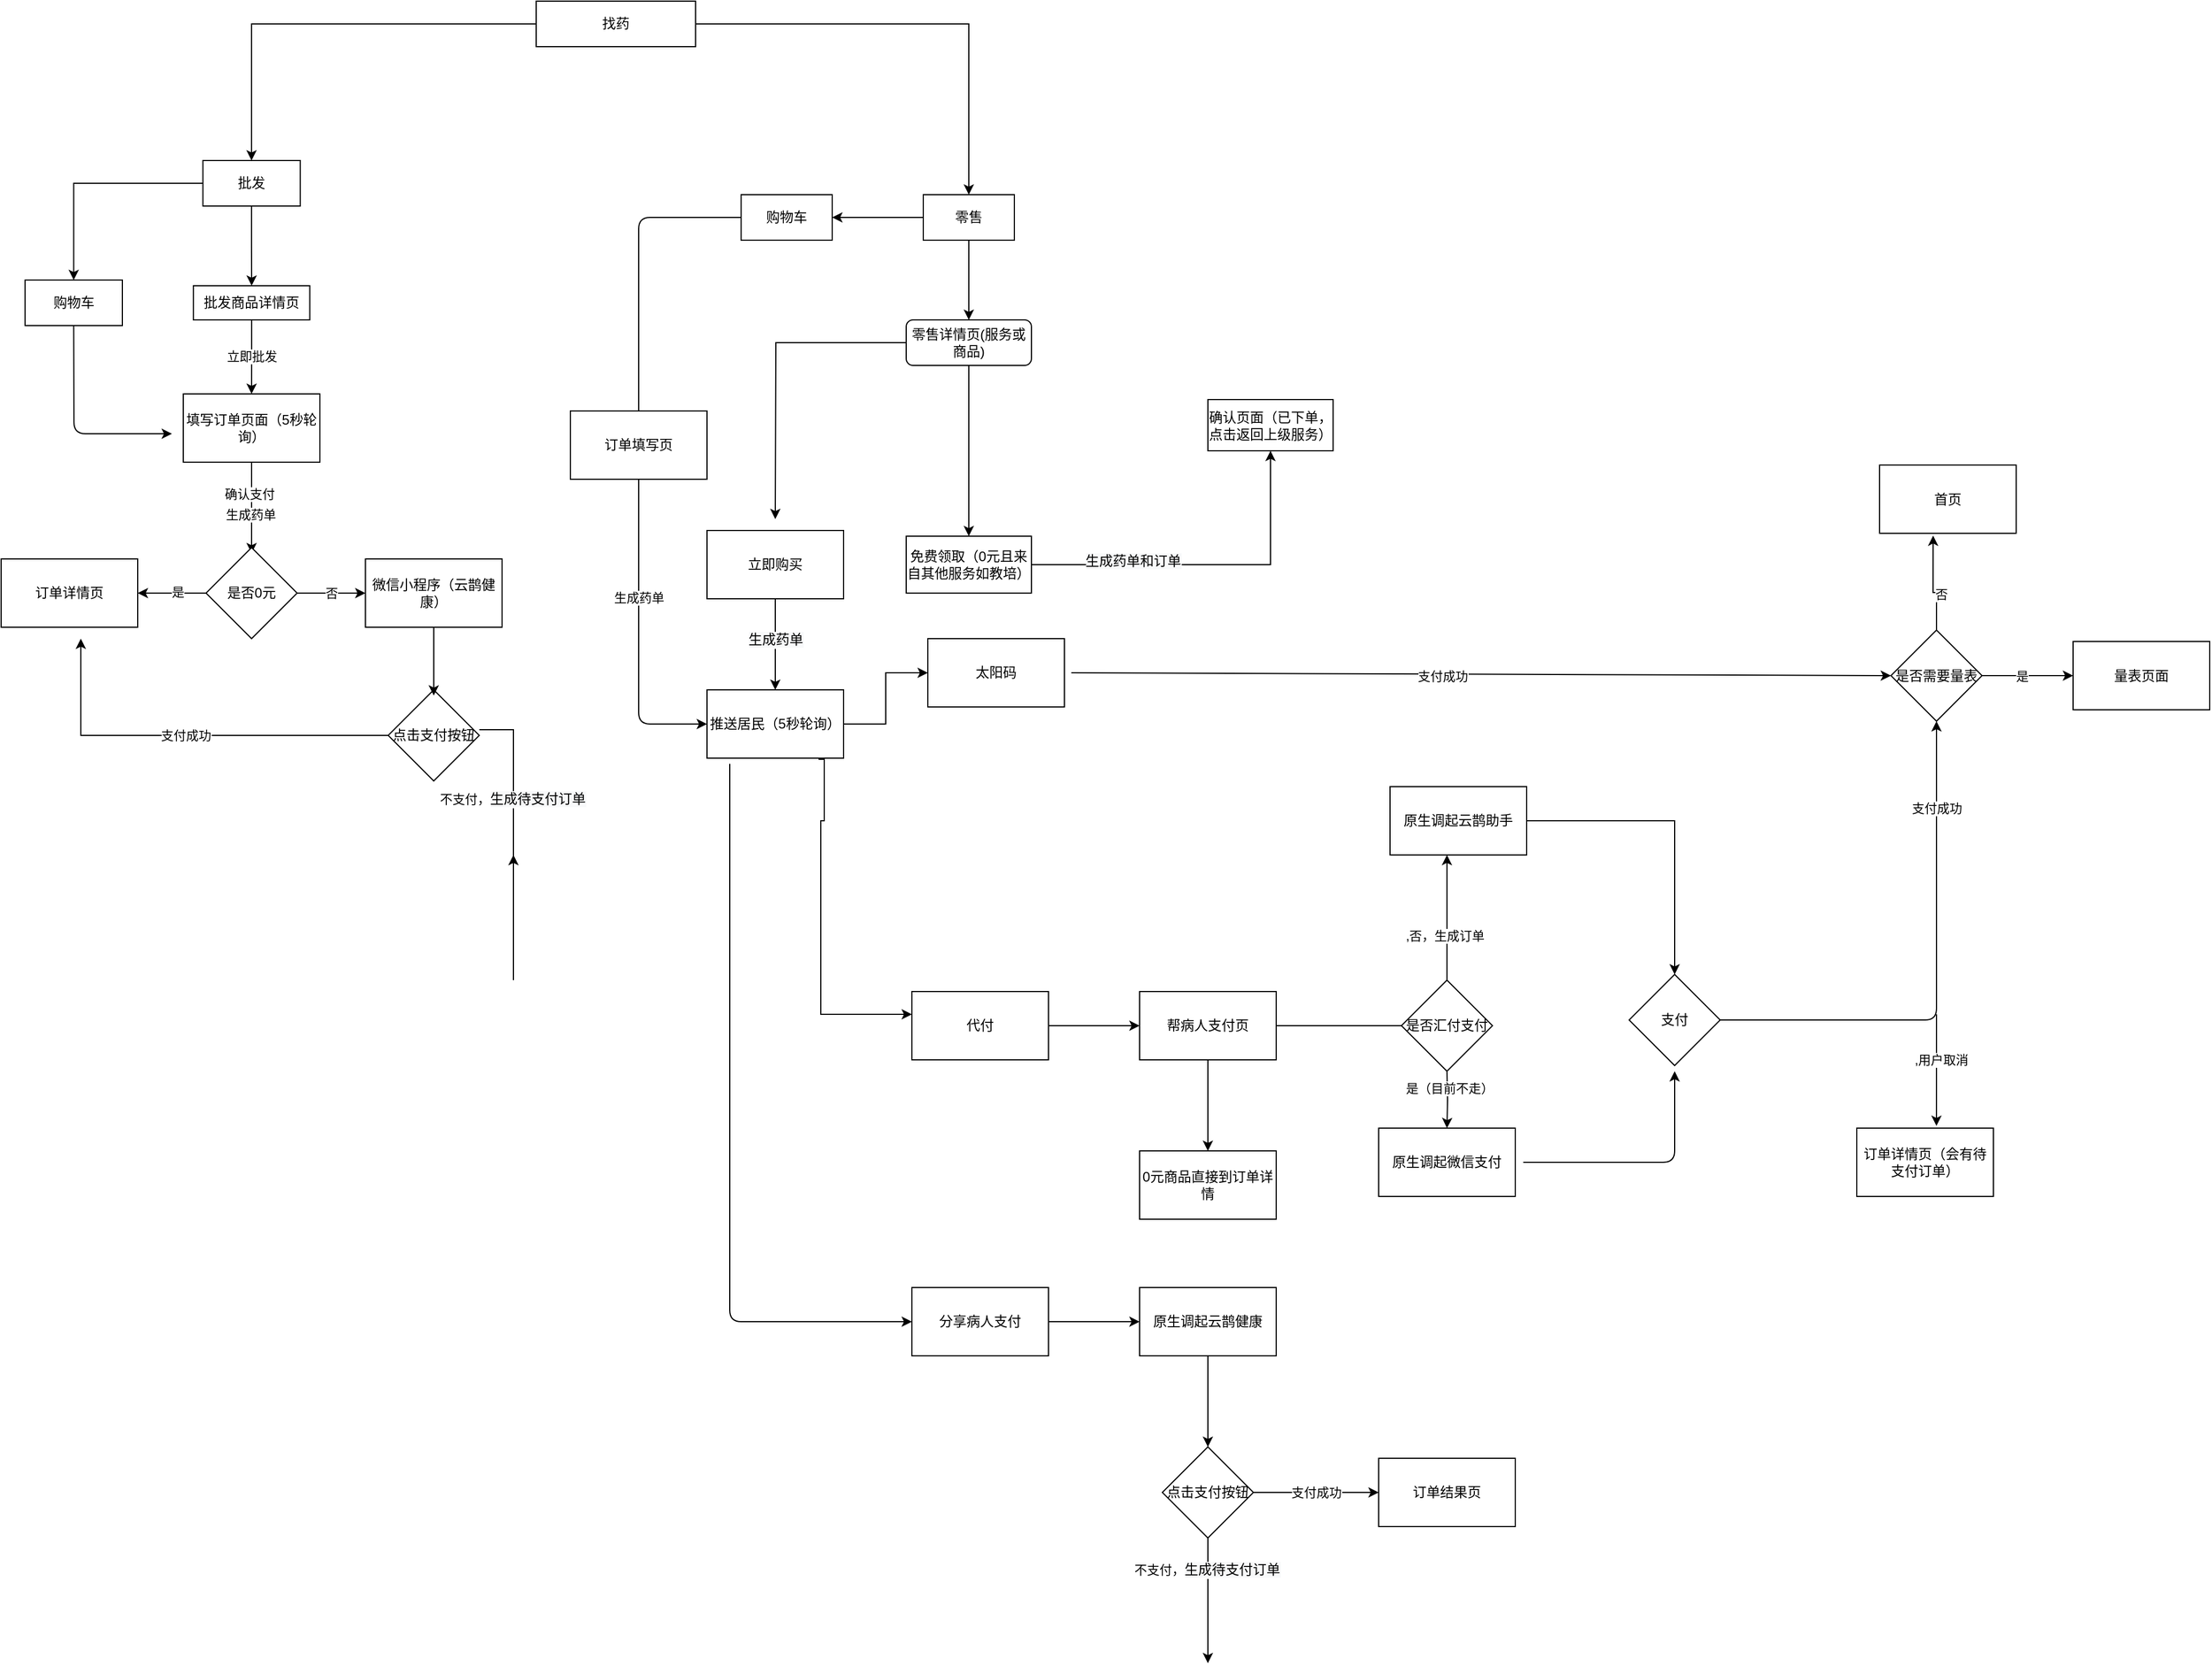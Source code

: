 <mxfile version="15.0.5" type="github"><diagram id="X94Kt9XdDjPfEdP-Igwc" name="Page-1"><mxGraphModel dx="2013" dy="707" grid="1" gridSize="10" guides="1" tooltips="1" connect="1" arrows="1" fold="1" page="1" pageScale="1" pageWidth="827" pageHeight="1169" math="0" shadow="0"><root><mxCell id="0"/><mxCell id="1" parent="0"/><mxCell id="DichWm6GBfFnsPRWDAta-4" value="" style="edgeStyle=orthogonalEdgeStyle;rounded=0;orthogonalLoop=1;jettySize=auto;html=1;" parent="1" source="DichWm6GBfFnsPRWDAta-2" target="DichWm6GBfFnsPRWDAta-3" edge="1"><mxGeometry relative="1" as="geometry"/></mxCell><mxCell id="DichWm6GBfFnsPRWDAta-6" value="" style="edgeStyle=orthogonalEdgeStyle;rounded=0;orthogonalLoop=1;jettySize=auto;html=1;" parent="1" source="DichWm6GBfFnsPRWDAta-2" target="DichWm6GBfFnsPRWDAta-5" edge="1"><mxGeometry relative="1" as="geometry"/></mxCell><mxCell id="DichWm6GBfFnsPRWDAta-2" value="找药" style="whiteSpace=wrap;html=1;" parent="1" vertex="1"><mxGeometry x="-50" y="180" width="140" height="40" as="geometry"/></mxCell><mxCell id="DichWm6GBfFnsPRWDAta-86" value="" style="edgeStyle=orthogonalEdgeStyle;rounded=0;orthogonalLoop=1;jettySize=auto;html=1;" parent="1" source="DichWm6GBfFnsPRWDAta-3" target="DichWm6GBfFnsPRWDAta-85" edge="1"><mxGeometry relative="1" as="geometry"/></mxCell><mxCell id="DichWm6GBfFnsPRWDAta-105" value="" style="edgeStyle=orthogonalEdgeStyle;rounded=0;orthogonalLoop=1;jettySize=auto;html=1;" parent="1" source="DichWm6GBfFnsPRWDAta-3" target="DichWm6GBfFnsPRWDAta-104" edge="1"><mxGeometry relative="1" as="geometry"/></mxCell><mxCell id="DichWm6GBfFnsPRWDAta-3" value="批发" style="whiteSpace=wrap;html=1;" parent="1" vertex="1"><mxGeometry x="-342.76" y="320" width="85.5" height="40" as="geometry"/></mxCell><mxCell id="DichWm6GBfFnsPRWDAta-8" value="" style="edgeStyle=orthogonalEdgeStyle;rounded=0;orthogonalLoop=1;jettySize=auto;html=1;" parent="1" source="DichWm6GBfFnsPRWDAta-5" target="DichWm6GBfFnsPRWDAta-22" edge="1"><mxGeometry relative="1" as="geometry"><mxPoint x="180" y="460" as="targetPoint"/></mxGeometry></mxCell><mxCell id="DichWm6GBfFnsPRWDAta-103" value="" style="edgeStyle=orthogonalEdgeStyle;rounded=0;orthogonalLoop=1;jettySize=auto;html=1;" parent="1" source="DichWm6GBfFnsPRWDAta-5" target="DichWm6GBfFnsPRWDAta-102" edge="1"><mxGeometry relative="1" as="geometry"/></mxCell><mxCell id="DichWm6GBfFnsPRWDAta-5" value="零售" style="whiteSpace=wrap;html=1;" parent="1" vertex="1"><mxGeometry x="290" y="350" width="80" height="40" as="geometry"/></mxCell><mxCell id="DichWm6GBfFnsPRWDAta-19" value="" style="edgeStyle=orthogonalEdgeStyle;rounded=0;orthogonalLoop=1;jettySize=auto;html=1;" parent="1" source="DichWm6GBfFnsPRWDAta-20" target="DichWm6GBfFnsPRWDAta-21" edge="1"><mxGeometry relative="1" as="geometry"/></mxCell><mxCell id="DichWm6GBfFnsPRWDAta-89" value="&lt;span style=&quot;font-size: 12px ; background-color: rgb(248 , 249 , 250)&quot;&gt;生成药单和订单&lt;/span&gt;" style="edgeLabel;html=1;align=center;verticalAlign=middle;resizable=0;points=[];" parent="DichWm6GBfFnsPRWDAta-19" vertex="1" connectable="0"><mxGeometry x="-0.426" y="3" relative="1" as="geometry"><mxPoint as="offset"/></mxGeometry></mxCell><mxCell id="DichWm6GBfFnsPRWDAta-20" value="免费领取（0元且来自其他服务如教培）" style="whiteSpace=wrap;html=1;" parent="1" vertex="1"><mxGeometry x="275" y="650" width="110" height="50" as="geometry"/></mxCell><mxCell id="DichWm6GBfFnsPRWDAta-21" value="确认页面（已下单，点击返回上级服务）" style="whiteSpace=wrap;html=1;" parent="1" vertex="1"><mxGeometry x="540" y="530" width="110" height="45" as="geometry"/></mxCell><mxCell id="DichWm6GBfFnsPRWDAta-23" value="" style="edgeStyle=orthogonalEdgeStyle;rounded=0;orthogonalLoop=1;jettySize=auto;html=1;" parent="1" source="DichWm6GBfFnsPRWDAta-22" target="DichWm6GBfFnsPRWDAta-20" edge="1"><mxGeometry relative="1" as="geometry"/></mxCell><mxCell id="DichWm6GBfFnsPRWDAta-27" value="" style="edgeStyle=orthogonalEdgeStyle;rounded=0;orthogonalLoop=1;jettySize=auto;html=1;" parent="1" source="DichWm6GBfFnsPRWDAta-22" edge="1"><mxGeometry relative="1" as="geometry"><mxPoint x="160" y="635" as="targetPoint"/></mxGeometry></mxCell><mxCell id="DichWm6GBfFnsPRWDAta-22" value="零售详情页(服务或商品)" style="rounded=1;whiteSpace=wrap;html=1;" parent="1" vertex="1"><mxGeometry x="275" y="460" width="110" height="40" as="geometry"/></mxCell><mxCell id="DichWm6GBfFnsPRWDAta-33" value="" style="edgeStyle=orthogonalEdgeStyle;rounded=0;orthogonalLoop=1;jettySize=auto;html=1;" parent="1" source="DichWm6GBfFnsPRWDAta-29" target="DichWm6GBfFnsPRWDAta-32" edge="1"><mxGeometry relative="1" as="geometry"/></mxCell><mxCell id="DichWm6GBfFnsPRWDAta-90" value="&lt;span style=&quot;font-size: 12px ; background-color: rgb(248 , 249 , 250)&quot;&gt;生成药单&lt;/span&gt;" style="edgeLabel;html=1;align=center;verticalAlign=middle;resizable=0;points=[];" parent="DichWm6GBfFnsPRWDAta-33" vertex="1" connectable="0"><mxGeometry x="-0.1" relative="1" as="geometry"><mxPoint as="offset"/></mxGeometry></mxCell><mxCell id="DichWm6GBfFnsPRWDAta-29" value="立即购买" style="whiteSpace=wrap;html=1;" parent="1" vertex="1"><mxGeometry x="100" y="645" width="120" height="60" as="geometry"/></mxCell><mxCell id="DichWm6GBfFnsPRWDAta-35" value="" style="edgeStyle=orthogonalEdgeStyle;rounded=0;orthogonalLoop=1;jettySize=auto;html=1;" parent="1" source="DichWm6GBfFnsPRWDAta-32" target="DichWm6GBfFnsPRWDAta-34" edge="1"><mxGeometry relative="1" as="geometry"/></mxCell><mxCell id="DichWm6GBfFnsPRWDAta-39" value="" style="edgeStyle=orthogonalEdgeStyle;rounded=0;orthogonalLoop=1;jettySize=auto;html=1;exitX=0.817;exitY=1.017;exitDx=0;exitDy=0;exitPerimeter=0;" parent="1" source="DichWm6GBfFnsPRWDAta-32" target="DichWm6GBfFnsPRWDAta-38" edge="1"><mxGeometry relative="1" as="geometry"><mxPoint x="190" y="850" as="sourcePoint"/><Array as="points"><mxPoint x="203" y="846"/><mxPoint x="203" y="900"/><mxPoint x="200" y="900"/><mxPoint x="200" y="1070"/></Array></mxGeometry></mxCell><mxCell id="DichWm6GBfFnsPRWDAta-32" value="推送居民（5秒轮询）" style="whiteSpace=wrap;html=1;" parent="1" vertex="1"><mxGeometry x="100" y="785" width="120" height="60" as="geometry"/></mxCell><mxCell id="DichWm6GBfFnsPRWDAta-34" value="太阳码" style="whiteSpace=wrap;html=1;" parent="1" vertex="1"><mxGeometry x="294" y="740" width="120" height="60" as="geometry"/></mxCell><mxCell id="DichWm6GBfFnsPRWDAta-116" value="" style="edgeStyle=orthogonalEdgeStyle;rounded=0;orthogonalLoop=1;jettySize=auto;html=1;" parent="1" source="DichWm6GBfFnsPRWDAta-36" target="DichWm6GBfFnsPRWDAta-115" edge="1"><mxGeometry relative="1" as="geometry"/></mxCell><mxCell id="DichWm6GBfFnsPRWDAta-36" value="分享病人支付" style="whiteSpace=wrap;html=1;" parent="1" vertex="1"><mxGeometry x="280" y="1310" width="120" height="60" as="geometry"/></mxCell><mxCell id="DichWm6GBfFnsPRWDAta-41" value="" style="edgeStyle=orthogonalEdgeStyle;rounded=0;orthogonalLoop=1;jettySize=auto;html=1;" parent="1" source="DichWm6GBfFnsPRWDAta-38" target="DichWm6GBfFnsPRWDAta-40" edge="1"><mxGeometry relative="1" as="geometry"/></mxCell><mxCell id="DichWm6GBfFnsPRWDAta-38" value="代付" style="whiteSpace=wrap;html=1;" parent="1" vertex="1"><mxGeometry x="280" y="1050" width="120" height="60" as="geometry"/></mxCell><mxCell id="DichWm6GBfFnsPRWDAta-43" value="" style="edgeStyle=orthogonalEdgeStyle;rounded=0;orthogonalLoop=1;jettySize=auto;html=1;startArrow=none;" parent="1" source="DichWm6GBfFnsPRWDAta-47" target="DichWm6GBfFnsPRWDAta-42" edge="1"><mxGeometry relative="1" as="geometry"><Array as="points"><mxPoint x="745" y="1080"/><mxPoint x="745" y="1090"/></Array></mxGeometry></mxCell><mxCell id="DichWm6GBfFnsPRWDAta-53" value=",否，生成订单" style="edgeLabel;html=1;align=center;verticalAlign=middle;resizable=0;points=[];" parent="DichWm6GBfFnsPRWDAta-43" vertex="1" connectable="0"><mxGeometry x="-0.28" y="3" relative="1" as="geometry"><mxPoint x="1" as="offset"/></mxGeometry></mxCell><mxCell id="DichWm6GBfFnsPRWDAta-45" value="" style="edgeStyle=orthogonalEdgeStyle;rounded=0;orthogonalLoop=1;jettySize=auto;html=1;" parent="1" source="DichWm6GBfFnsPRWDAta-40" target="DichWm6GBfFnsPRWDAta-44" edge="1"><mxGeometry relative="1" as="geometry"/></mxCell><mxCell id="DichWm6GBfFnsPRWDAta-40" value="帮病人支付页" style="whiteSpace=wrap;html=1;" parent="1" vertex="1"><mxGeometry x="480" y="1050" width="120" height="60" as="geometry"/></mxCell><mxCell id="DichWm6GBfFnsPRWDAta-79" value="" style="edgeStyle=orthogonalEdgeStyle;rounded=0;orthogonalLoop=1;jettySize=auto;html=1;" parent="1" source="DichWm6GBfFnsPRWDAta-42" target="DichWm6GBfFnsPRWDAta-78" edge="1"><mxGeometry relative="1" as="geometry"/></mxCell><mxCell id="DichWm6GBfFnsPRWDAta-42" value="原生调起云鹊助手" style="whiteSpace=wrap;html=1;" parent="1" vertex="1"><mxGeometry x="700" y="870" width="120" height="60" as="geometry"/></mxCell><mxCell id="DichWm6GBfFnsPRWDAta-44" value="0元商品直接到订单详情" style="whiteSpace=wrap;html=1;" parent="1" vertex="1"><mxGeometry x="480" y="1190" width="120" height="60" as="geometry"/></mxCell><mxCell id="DichWm6GBfFnsPRWDAta-68" value="" style="edgeStyle=orthogonalEdgeStyle;rounded=0;orthogonalLoop=1;jettySize=auto;html=1;" parent="1" target="DichWm6GBfFnsPRWDAta-67" edge="1"><mxGeometry relative="1" as="geometry"><mxPoint x="750" y="1120" as="sourcePoint"/></mxGeometry></mxCell><mxCell id="DichWm6GBfFnsPRWDAta-69" value="是（目前不走）" style="edgeLabel;html=1;align=center;verticalAlign=middle;resizable=0;points=[];" parent="DichWm6GBfFnsPRWDAta-68" vertex="1" connectable="0"><mxGeometry x="-0.4" relative="1" as="geometry"><mxPoint x="1" as="offset"/></mxGeometry></mxCell><mxCell id="DichWm6GBfFnsPRWDAta-47" value="是否汇付支付" style="rhombus;whiteSpace=wrap;html=1;" parent="1" vertex="1"><mxGeometry x="710" y="1040" width="80" height="80" as="geometry"/></mxCell><mxCell id="DichWm6GBfFnsPRWDAta-49" value="" style="edgeStyle=orthogonalEdgeStyle;rounded=0;orthogonalLoop=1;jettySize=auto;html=1;endArrow=none;" parent="1" source="DichWm6GBfFnsPRWDAta-40" edge="1"><mxGeometry relative="1" as="geometry"><mxPoint x="600" y="1080" as="sourcePoint"/><mxPoint x="710" y="1080" as="targetPoint"/><Array as="points"/></mxGeometry></mxCell><mxCell id="DichWm6GBfFnsPRWDAta-54" value="订单详情页（会有待支付订单）" style="whiteSpace=wrap;html=1;" parent="1" vertex="1"><mxGeometry x="1110" y="1170" width="120" height="60" as="geometry"/></mxCell><mxCell id="DichWm6GBfFnsPRWDAta-62" value="" style="edgeStyle=orthogonalEdgeStyle;rounded=0;orthogonalLoop=1;jettySize=auto;html=1;" parent="1" source="DichWm6GBfFnsPRWDAta-60" target="DichWm6GBfFnsPRWDAta-61" edge="1"><mxGeometry relative="1" as="geometry"/></mxCell><mxCell id="DichWm6GBfFnsPRWDAta-63" value="是" style="edgeLabel;html=1;align=center;verticalAlign=middle;resizable=0;points=[];" parent="DichWm6GBfFnsPRWDAta-62" vertex="1" connectable="0"><mxGeometry x="-0.133" relative="1" as="geometry"><mxPoint as="offset"/></mxGeometry></mxCell><mxCell id="DichWm6GBfFnsPRWDAta-65" value="" style="edgeStyle=orthogonalEdgeStyle;rounded=0;orthogonalLoop=1;jettySize=auto;html=1;entryX=0.392;entryY=1.033;entryDx=0;entryDy=0;entryPerimeter=0;" parent="1" source="DichWm6GBfFnsPRWDAta-60" target="DichWm6GBfFnsPRWDAta-64" edge="1"><mxGeometry relative="1" as="geometry"><mxPoint x="1180" y="887.5" as="targetPoint"/><Array as="points"><mxPoint x="1180" y="699.5"/></Array></mxGeometry></mxCell><mxCell id="DichWm6GBfFnsPRWDAta-66" value="否" style="edgeLabel;html=1;align=center;verticalAlign=middle;resizable=0;points=[];" parent="DichWm6GBfFnsPRWDAta-65" vertex="1" connectable="0"><mxGeometry x="-0.267" y="-4" relative="1" as="geometry"><mxPoint as="offset"/></mxGeometry></mxCell><mxCell id="DichWm6GBfFnsPRWDAta-60" value="是否需要量表" style="rhombus;whiteSpace=wrap;html=1;" parent="1" vertex="1"><mxGeometry x="1140" y="732.5" width="80" height="80" as="geometry"/></mxCell><mxCell id="DichWm6GBfFnsPRWDAta-61" value="量表页面" style="whiteSpace=wrap;html=1;" parent="1" vertex="1"><mxGeometry x="1300" y="742.5" width="120" height="60" as="geometry"/></mxCell><mxCell id="DichWm6GBfFnsPRWDAta-64" value="首页" style="whiteSpace=wrap;html=1;" parent="1" vertex="1"><mxGeometry x="1130" y="587.5" width="120" height="60" as="geometry"/></mxCell><mxCell id="DichWm6GBfFnsPRWDAta-67" value="原生调起微信支付" style="whiteSpace=wrap;html=1;" parent="1" vertex="1"><mxGeometry x="690" y="1170" width="120" height="60" as="geometry"/></mxCell><mxCell id="DichWm6GBfFnsPRWDAta-78" value="支付" style="rhombus;whiteSpace=wrap;html=1;" parent="1" vertex="1"><mxGeometry x="910" y="1035" width="80" height="80" as="geometry"/></mxCell><mxCell id="DichWm6GBfFnsPRWDAta-80" value="" style="endArrow=classic;html=1;" parent="1" edge="1"><mxGeometry width="50" height="50" relative="1" as="geometry"><mxPoint x="817" y="1200" as="sourcePoint"/><mxPoint x="950" y="1120" as="targetPoint"/><Array as="points"><mxPoint x="950" y="1200"/></Array></mxGeometry></mxCell><mxCell id="DichWm6GBfFnsPRWDAta-81" value="" style="endArrow=classic;html=1;exitX=1;exitY=0.5;exitDx=0;exitDy=0;entryX=0.5;entryY=1;entryDx=0;entryDy=0;" parent="1" source="DichWm6GBfFnsPRWDAta-78" target="DichWm6GBfFnsPRWDAta-60" edge="1"><mxGeometry width="50" height="50" relative="1" as="geometry"><mxPoint x="960" y="910" as="sourcePoint"/><mxPoint x="1010" y="860" as="targetPoint"/><Array as="points"><mxPoint x="1180" y="1075"/></Array></mxGeometry></mxCell><mxCell id="DichWm6GBfFnsPRWDAta-82" value="支付成功" style="edgeLabel;html=1;align=center;verticalAlign=middle;resizable=0;points=[];" parent="DichWm6GBfFnsPRWDAta-81" vertex="1" connectable="0"><mxGeometry x="0.664" relative="1" as="geometry"><mxPoint as="offset"/></mxGeometry></mxCell><mxCell id="DichWm6GBfFnsPRWDAta-83" value="" style="endArrow=classic;html=1;entryX=0.583;entryY=-0.033;entryDx=0;entryDy=0;entryPerimeter=0;" parent="1" target="DichWm6GBfFnsPRWDAta-54" edge="1"><mxGeometry width="50" height="50" relative="1" as="geometry"><mxPoint x="1180" y="1070" as="sourcePoint"/><mxPoint x="1000" y="990" as="targetPoint"/><Array as="points"><mxPoint x="1180" y="1080"/></Array></mxGeometry></mxCell><mxCell id="DichWm6GBfFnsPRWDAta-84" value=",用户取消" style="edgeLabel;html=1;align=center;verticalAlign=middle;resizable=0;points=[];" parent="DichWm6GBfFnsPRWDAta-83" vertex="1" connectable="0"><mxGeometry x="-0.184" y="3" relative="1" as="geometry"><mxPoint x="1" as="offset"/></mxGeometry></mxCell><mxCell id="DichWm6GBfFnsPRWDAta-88" value="立即批发" style="edgeStyle=orthogonalEdgeStyle;rounded=0;orthogonalLoop=1;jettySize=auto;html=1;" parent="1" source="DichWm6GBfFnsPRWDAta-85" target="DichWm6GBfFnsPRWDAta-87" edge="1"><mxGeometry relative="1" as="geometry"/></mxCell><mxCell id="DichWm6GBfFnsPRWDAta-85" value="批发商品详情页" style="whiteSpace=wrap;html=1;" parent="1" vertex="1"><mxGeometry x="-351.13" y="430" width="102.25" height="30" as="geometry"/></mxCell><mxCell id="DichWm6GBfFnsPRWDAta-92" value="" style="edgeStyle=orthogonalEdgeStyle;rounded=0;orthogonalLoop=1;jettySize=auto;html=1;" parent="1" source="DichWm6GBfFnsPRWDAta-87" edge="1"><mxGeometry relative="1" as="geometry"><mxPoint x="-300.005" y="665" as="targetPoint"/></mxGeometry></mxCell><mxCell id="DichWm6GBfFnsPRWDAta-93" value="确认支付" style="edgeLabel;html=1;align=center;verticalAlign=middle;resizable=0;points=[];" parent="DichWm6GBfFnsPRWDAta-92" vertex="1" connectable="0"><mxGeometry x="-0.3" y="-2" relative="1" as="geometry"><mxPoint as="offset"/></mxGeometry></mxCell><mxCell id="DichWm6GBfFnsPRWDAta-94" value="生成药单" style="edgeLabel;html=1;align=center;verticalAlign=middle;resizable=0;points=[];" parent="DichWm6GBfFnsPRWDAta-92" vertex="1" connectable="0"><mxGeometry x="0.15" y="-2" relative="1" as="geometry"><mxPoint as="offset"/></mxGeometry></mxCell><mxCell id="DichWm6GBfFnsPRWDAta-87" value="填写订单页面（5秒轮询）" style="whiteSpace=wrap;html=1;" parent="1" vertex="1"><mxGeometry x="-360.005" y="525" width="120" height="60" as="geometry"/></mxCell><mxCell id="DichWm6GBfFnsPRWDAta-97" value="" style="edgeStyle=orthogonalEdgeStyle;rounded=0;orthogonalLoop=1;jettySize=auto;html=1;" parent="1" source="DichWm6GBfFnsPRWDAta-95" target="DichWm6GBfFnsPRWDAta-96" edge="1"><mxGeometry relative="1" as="geometry"/></mxCell><mxCell id="DichWm6GBfFnsPRWDAta-98" value="是" style="edgeLabel;html=1;align=center;verticalAlign=middle;resizable=0;points=[];" parent="DichWm6GBfFnsPRWDAta-97" vertex="1" connectable="0"><mxGeometry x="-0.167" y="-1" relative="1" as="geometry"><mxPoint as="offset"/></mxGeometry></mxCell><mxCell id="DichWm6GBfFnsPRWDAta-100" value="否" style="edgeStyle=orthogonalEdgeStyle;rounded=0;orthogonalLoop=1;jettySize=auto;html=1;" parent="1" source="DichWm6GBfFnsPRWDAta-95" target="DichWm6GBfFnsPRWDAta-99" edge="1"><mxGeometry relative="1" as="geometry"/></mxCell><mxCell id="DichWm6GBfFnsPRWDAta-95" value="是否0元" style="rhombus;whiteSpace=wrap;html=1;" parent="1" vertex="1"><mxGeometry x="-340.01" y="660" width="80" height="80" as="geometry"/></mxCell><mxCell id="DichWm6GBfFnsPRWDAta-96" value="订单详情页" style="whiteSpace=wrap;html=1;" parent="1" vertex="1"><mxGeometry x="-520.01" y="670" width="120" height="60" as="geometry"/></mxCell><mxCell id="DichWm6GBfFnsPRWDAta-99" value="微信小程序（云鹊健康）" style="whiteSpace=wrap;html=1;" parent="1" vertex="1"><mxGeometry x="-200.01" y="670" width="120" height="60" as="geometry"/></mxCell><mxCell id="DichWm6GBfFnsPRWDAta-102" value="购物车" style="whiteSpace=wrap;html=1;" parent="1" vertex="1"><mxGeometry x="130" y="350" width="80" height="40" as="geometry"/></mxCell><mxCell id="DichWm6GBfFnsPRWDAta-104" value="购物车" style="whiteSpace=wrap;html=1;" parent="1" vertex="1"><mxGeometry x="-499" y="425" width="85.5" height="40" as="geometry"/></mxCell><mxCell id="DichWm6GBfFnsPRWDAta-106" value="" style="endArrow=classic;html=1;exitX=0.5;exitY=1;exitDx=0;exitDy=0;" parent="1" source="DichWm6GBfFnsPRWDAta-104" edge="1"><mxGeometry width="50" height="50" relative="1" as="geometry"><mxPoint x="-100" y="580" as="sourcePoint"/><mxPoint x="-370" y="560" as="targetPoint"/><Array as="points"><mxPoint x="-456" y="560"/></Array></mxGeometry></mxCell><mxCell id="DichWm6GBfFnsPRWDAta-107" value="" style="endArrow=classic;html=1;exitX=0;exitY=0.5;exitDx=0;exitDy=0;entryX=0;entryY=0.5;entryDx=0;entryDy=0;" parent="1" source="DichWm6GBfFnsPRWDAta-102" target="DichWm6GBfFnsPRWDAta-32" edge="1"><mxGeometry width="50" height="50" relative="1" as="geometry"><mxPoint x="-100" y="580" as="sourcePoint"/><mxPoint x="40" y="820" as="targetPoint"/><Array as="points"><mxPoint x="40" y="370"/><mxPoint x="40" y="815"/></Array></mxGeometry></mxCell><mxCell id="DichWm6GBfFnsPRWDAta-111" value="生成药单" style="edgeLabel;html=1;align=center;verticalAlign=middle;resizable=0;points=[];" parent="DichWm6GBfFnsPRWDAta-107" vertex="1" connectable="0"><mxGeometry x="0.425" relative="1" as="geometry"><mxPoint as="offset"/></mxGeometry></mxCell><mxCell id="DichWm6GBfFnsPRWDAta-108" value="订单填写页" style="rounded=0;whiteSpace=wrap;html=1;" parent="1" vertex="1"><mxGeometry x="-20" y="540" width="120" height="60" as="geometry"/></mxCell><mxCell id="DichWm6GBfFnsPRWDAta-113" value="" style="endArrow=classic;html=1;entryX=0;entryY=0.5;entryDx=0;entryDy=0;" parent="1" target="DichWm6GBfFnsPRWDAta-60" edge="1"><mxGeometry width="50" height="50" relative="1" as="geometry"><mxPoint x="420" y="770" as="sourcePoint"/><mxPoint x="770" y="770" as="targetPoint"/></mxGeometry></mxCell><mxCell id="DichWm6GBfFnsPRWDAta-114" value="支付成功" style="edgeLabel;html=1;align=center;verticalAlign=middle;resizable=0;points=[];" parent="DichWm6GBfFnsPRWDAta-113" vertex="1" connectable="0"><mxGeometry x="-0.094" y="-2" relative="1" as="geometry"><mxPoint as="offset"/></mxGeometry></mxCell><mxCell id="DichWm6GBfFnsPRWDAta-121" value="支付成功" style="edgeStyle=orthogonalEdgeStyle;rounded=0;orthogonalLoop=1;jettySize=auto;html=1;exitX=1;exitY=0.5;exitDx=0;exitDy=0;" parent="1" source="DichWm6GBfFnsPRWDAta-127" target="DichWm6GBfFnsPRWDAta-120" edge="1"><mxGeometry relative="1" as="geometry"/></mxCell><mxCell id="DichWm6GBfFnsPRWDAta-125" value="" style="edgeStyle=orthogonalEdgeStyle;rounded=0;orthogonalLoop=1;jettySize=auto;html=1;" parent="1" source="DichWm6GBfFnsPRWDAta-115" edge="1"><mxGeometry relative="1" as="geometry"><mxPoint x="540" y="1450" as="targetPoint"/></mxGeometry></mxCell><mxCell id="DichWm6GBfFnsPRWDAta-115" value="&lt;span&gt;原生调起云鹊健康&lt;/span&gt;" style="whiteSpace=wrap;html=1;" parent="1" vertex="1"><mxGeometry x="480" y="1310" width="120" height="60" as="geometry"/></mxCell><mxCell id="DichWm6GBfFnsPRWDAta-119" value="" style="endArrow=classic;html=1;entryX=0;entryY=0.5;entryDx=0;entryDy=0;" parent="1" target="DichWm6GBfFnsPRWDAta-36" edge="1"><mxGeometry width="50" height="50" relative="1" as="geometry"><mxPoint x="120" y="850" as="sourcePoint"/><mxPoint x="500" y="1030" as="targetPoint"/><Array as="points"><mxPoint x="120" y="1340"/></Array></mxGeometry></mxCell><mxCell id="DichWm6GBfFnsPRWDAta-120" value="订单结果页" style="whiteSpace=wrap;html=1;" parent="1" vertex="1"><mxGeometry x="690" y="1460" width="120" height="60" as="geometry"/></mxCell><mxCell id="DichWm6GBfFnsPRWDAta-129" value="" style="edgeStyle=orthogonalEdgeStyle;rounded=0;orthogonalLoop=1;jettySize=auto;html=1;" parent="1" source="DichWm6GBfFnsPRWDAta-127" edge="1"><mxGeometry relative="1" as="geometry"><mxPoint x="540" y="1640" as="targetPoint"/></mxGeometry></mxCell><mxCell id="DichWm6GBfFnsPRWDAta-130" value="不支付，&lt;span style=&quot;font-size: 12px ; background-color: rgb(248 , 249 , 250)&quot;&gt;生成待支付订单&lt;/span&gt;" style="edgeLabel;html=1;align=center;verticalAlign=middle;resizable=0;points=[];" parent="DichWm6GBfFnsPRWDAta-129" vertex="1" connectable="0"><mxGeometry x="-0.495" y="-1" relative="1" as="geometry"><mxPoint as="offset"/></mxGeometry></mxCell><mxCell id="DichWm6GBfFnsPRWDAta-127" value="点击支付按钮" style="rhombus;whiteSpace=wrap;html=1;" parent="1" vertex="1"><mxGeometry x="500" y="1450" width="80" height="80" as="geometry"/></mxCell><mxCell id="DichWm6GBfFnsPRWDAta-131" value="支付成功" style="edgeStyle=orthogonalEdgeStyle;rounded=0;orthogonalLoop=1;jettySize=auto;html=1;exitX=0;exitY=0.5;exitDx=0;exitDy=0;" parent="1" source="DichWm6GBfFnsPRWDAta-135" edge="1"><mxGeometry relative="1" as="geometry"><mxPoint x="-450" y="740" as="targetPoint"/><Array as="points"><mxPoint x="-450" y="825"/></Array></mxGeometry></mxCell><mxCell id="DichWm6GBfFnsPRWDAta-133" value="" style="edgeStyle=orthogonalEdgeStyle;rounded=0;orthogonalLoop=1;jettySize=auto;html=1;" parent="1" edge="1"><mxGeometry relative="1" as="geometry"><mxPoint x="-70" y="930" as="targetPoint"/><mxPoint x="-100" y="820" as="sourcePoint"/><Array as="points"><mxPoint x="-70" y="820"/><mxPoint x="-70" y="1040"/></Array></mxGeometry></mxCell><mxCell id="DichWm6GBfFnsPRWDAta-134" value="不支付，&lt;span style=&quot;font-size: 12px ; background-color: rgb(248 , 249 , 250)&quot;&gt;生成待支付订单&lt;/span&gt;" style="edgeLabel;html=1;align=center;verticalAlign=middle;resizable=0;points=[];" parent="DichWm6GBfFnsPRWDAta-133" vertex="1" connectable="0"><mxGeometry x="-0.495" y="-1" relative="1" as="geometry"><mxPoint as="offset"/></mxGeometry></mxCell><mxCell id="DichWm6GBfFnsPRWDAta-135" value="点击支付按钮" style="rhombus;whiteSpace=wrap;html=1;" parent="1" vertex="1"><mxGeometry x="-180.01" y="785" width="80" height="80" as="geometry"/></mxCell><mxCell id="DichWm6GBfFnsPRWDAta-136" value="" style="endArrow=classic;html=1;exitX=0.5;exitY=1;exitDx=0;exitDy=0;" parent="1" source="DichWm6GBfFnsPRWDAta-99" edge="1"><mxGeometry width="50" height="50" relative="1" as="geometry"><mxPoint x="60" y="1020" as="sourcePoint"/><mxPoint x="-140" y="790" as="targetPoint"/></mxGeometry></mxCell></root></mxGraphModel></diagram></mxfile>